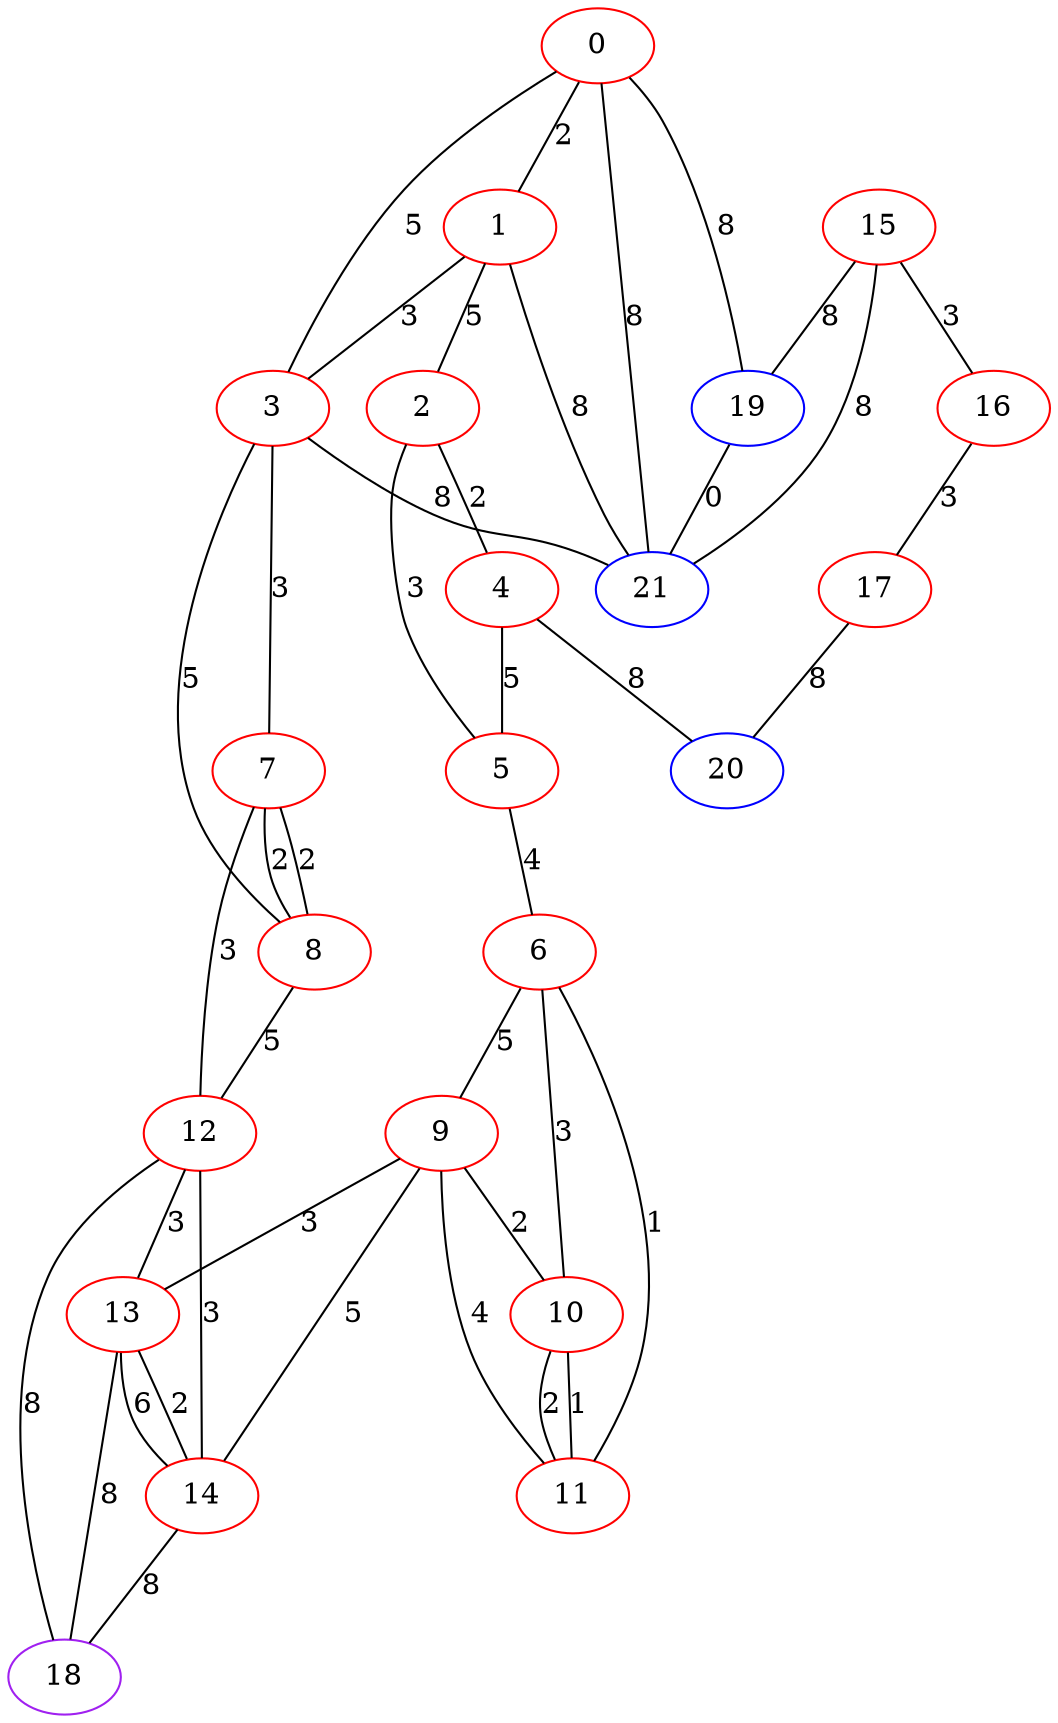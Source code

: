 graph "" {
0 [color=red, weight=1];
1 [color=red, weight=1];
2 [color=red, weight=1];
3 [color=red, weight=1];
4 [color=red, weight=1];
5 [color=red, weight=1];
6 [color=red, weight=1];
7 [color=red, weight=1];
8 [color=red, weight=1];
9 [color=red, weight=1];
10 [color=red, weight=1];
11 [color=red, weight=1];
12 [color=red, weight=1];
13 [color=red, weight=1];
14 [color=red, weight=1];
15 [color=red, weight=1];
16 [color=red, weight=1];
17 [color=red, weight=1];
18 [color=purple, weight=4];
19 [color=blue, weight=3];
20 [color=blue, weight=3];
21 [color=blue, weight=3];
0 -- 19  [key=0, label=8];
0 -- 1  [key=0, label=2];
0 -- 3  [key=0, label=5];
0 -- 21  [key=0, label=8];
1 -- 2  [key=0, label=5];
1 -- 3  [key=0, label=3];
1 -- 21  [key=0, label=8];
2 -- 4  [key=0, label=2];
2 -- 5  [key=0, label=3];
3 -- 21  [key=0, label=8];
3 -- 8  [key=0, label=5];
3 -- 7  [key=0, label=3];
4 -- 20  [key=0, label=8];
4 -- 5  [key=0, label=5];
5 -- 6  [key=0, label=4];
6 -- 9  [key=0, label=5];
6 -- 10  [key=0, label=3];
6 -- 11  [key=0, label=1];
7 -- 8  [key=0, label=2];
7 -- 8  [key=1, label=2];
7 -- 12  [key=0, label=3];
8 -- 12  [key=0, label=5];
9 -- 14  [key=0, label=5];
9 -- 10  [key=0, label=2];
9 -- 11  [key=0, label=4];
9 -- 13  [key=0, label=3];
10 -- 11  [key=0, label=2];
10 -- 11  [key=1, label=1];
12 -- 18  [key=0, label=8];
12 -- 13  [key=0, label=3];
12 -- 14  [key=0, label=3];
13 -- 18  [key=0, label=8];
13 -- 14  [key=0, label=2];
13 -- 14  [key=1, label=6];
14 -- 18  [key=0, label=8];
15 -- 16  [key=0, label=3];
15 -- 19  [key=0, label=8];
15 -- 21  [key=0, label=8];
16 -- 17  [key=0, label=3];
17 -- 20  [key=0, label=8];
19 -- 21  [key=0, label=0];
}
